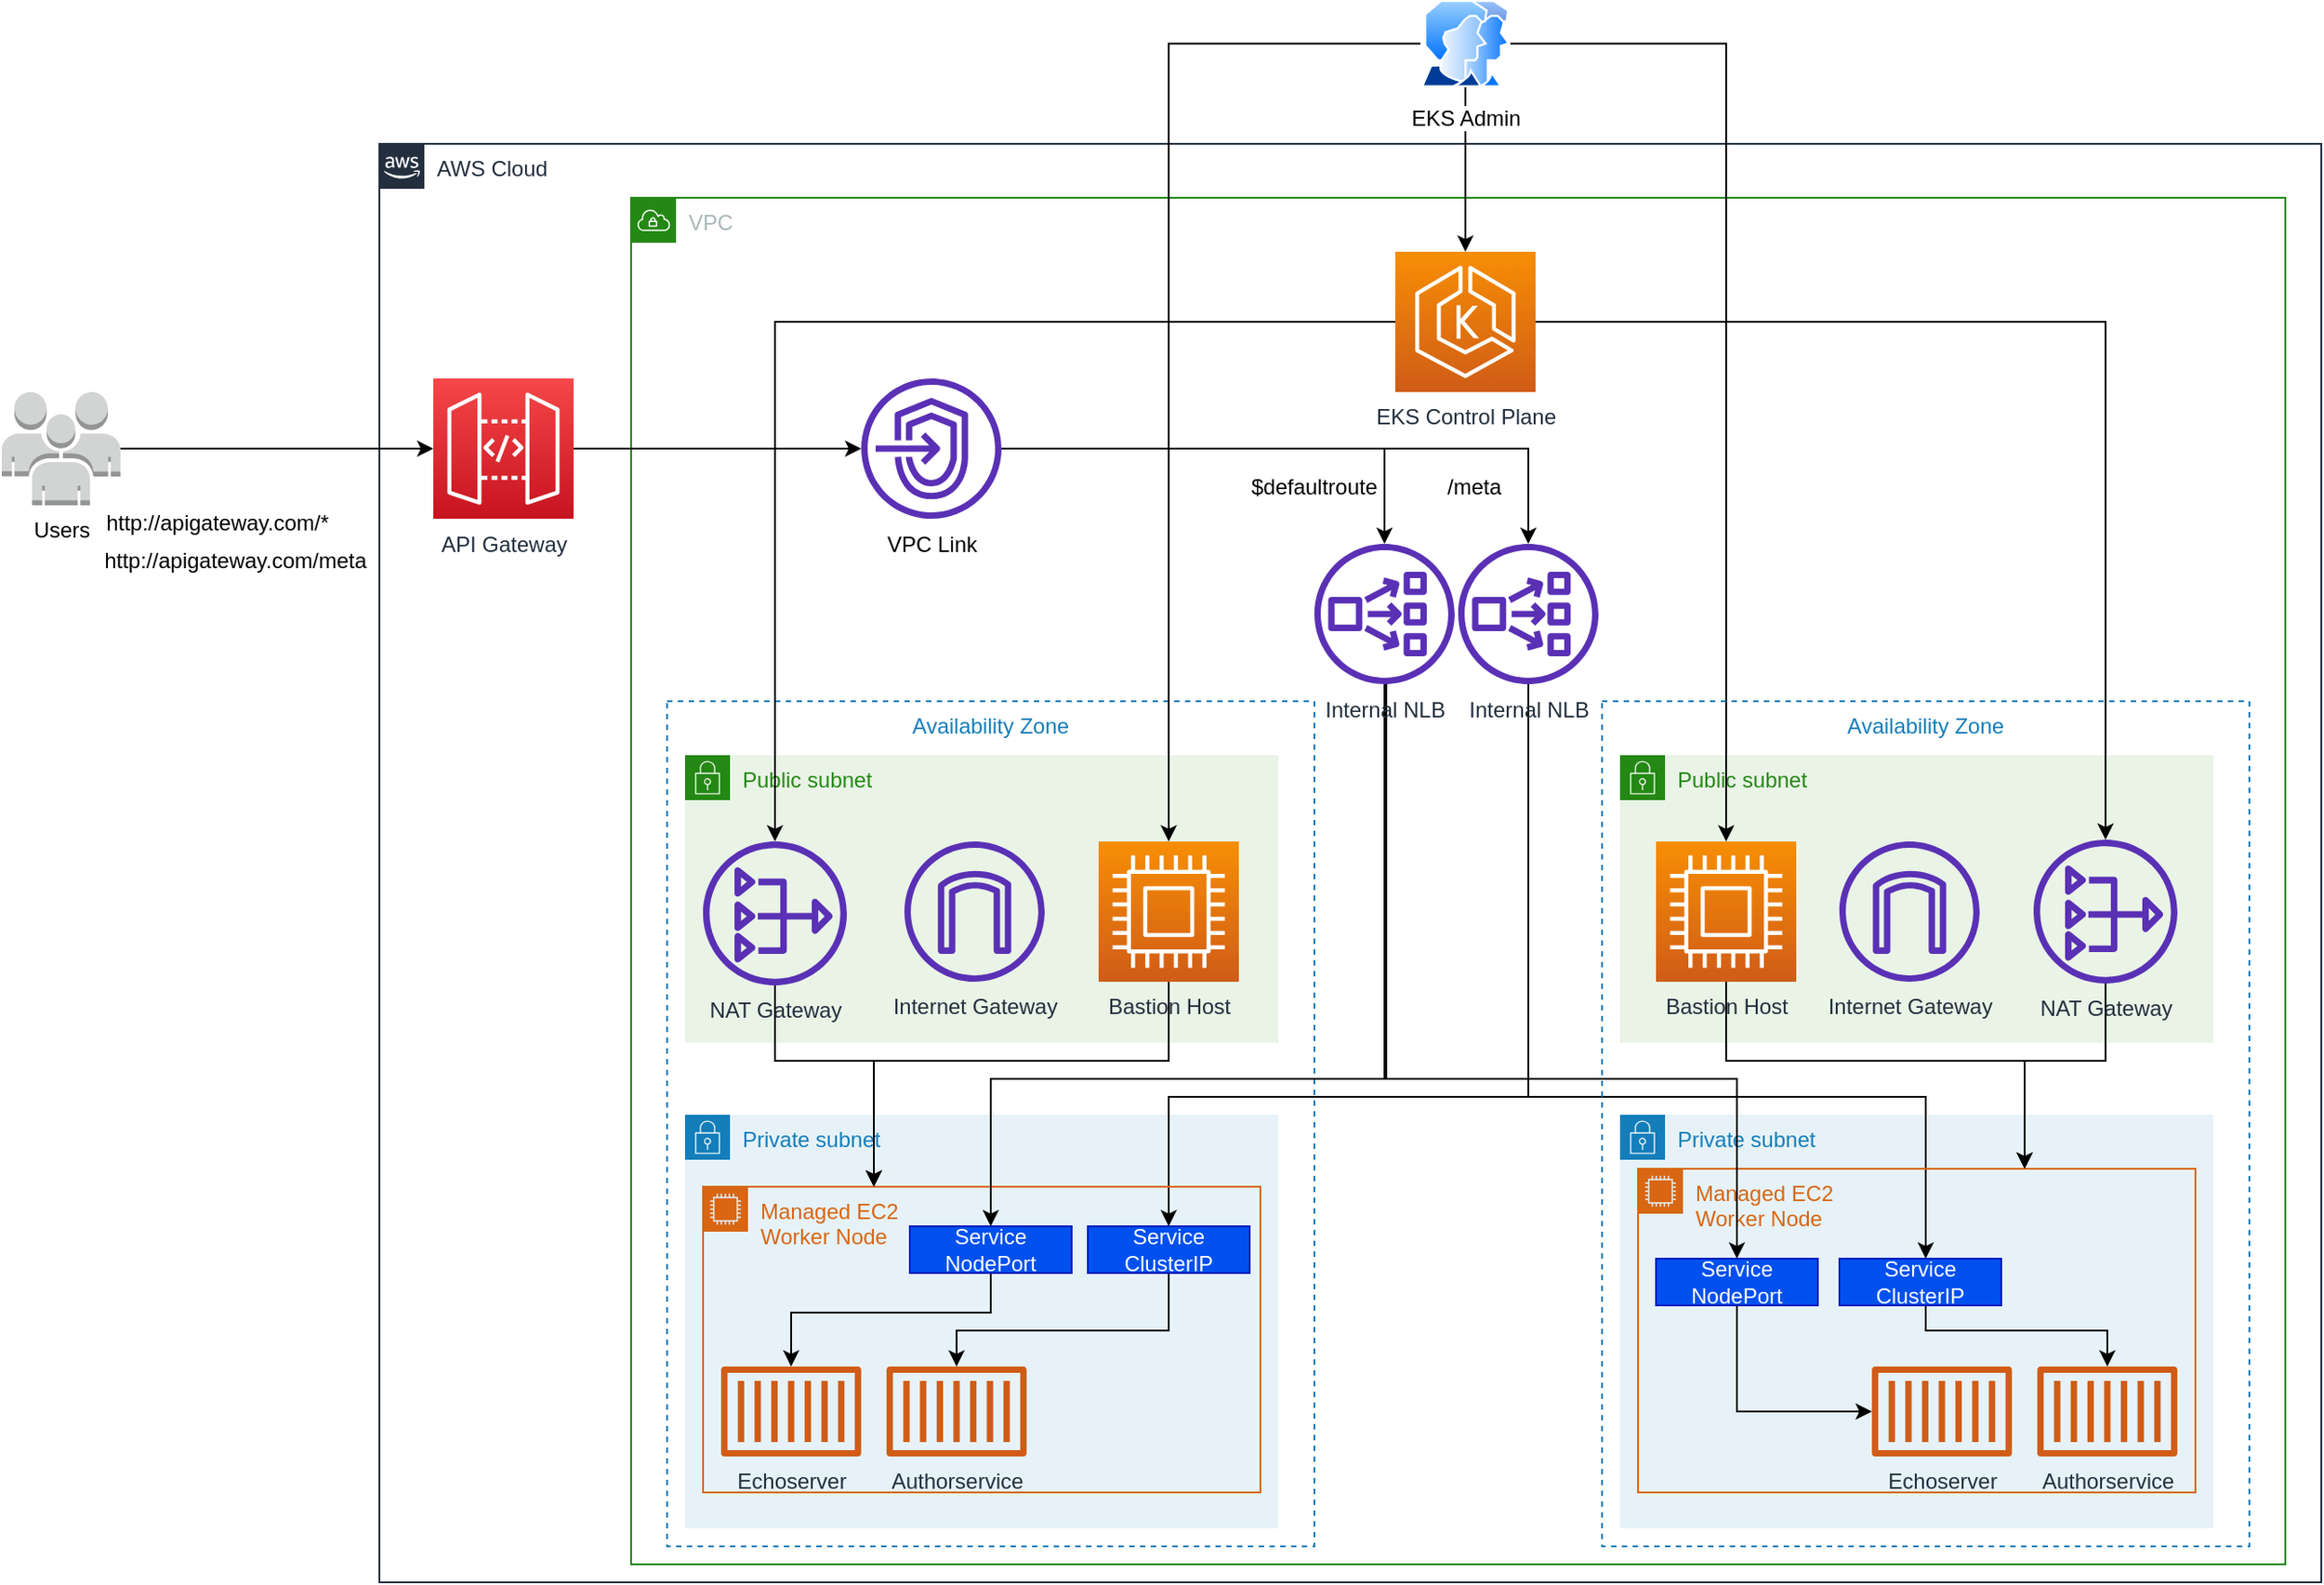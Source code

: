 <mxfile version="13.9.9" type="device"><diagram id="Ht1M8jgEwFfnCIfOTk4-" name="Page-1"><mxGraphModel dx="2271" dy="1337" grid="1" gridSize="10" guides="1" tooltips="1" connect="1" arrows="1" fold="1" page="1" pageScale="1" pageWidth="1169" pageHeight="827" math="0" shadow="0"><root><mxCell id="0"/><mxCell id="1" parent="0"/><mxCell id="rGQkJyhqpgBmCoSqfegU-36" value="Public subnet" style="points=[[0,0],[0.25,0],[0.5,0],[0.75,0],[1,0],[1,0.25],[1,0.5],[1,0.75],[1,1],[0.75,1],[0.5,1],[0.25,1],[0,1],[0,0.75],[0,0.5],[0,0.25]];outlineConnect=0;gradientColor=none;html=1;whiteSpace=wrap;fontSize=12;fontStyle=0;shape=mxgraph.aws4.group;grIcon=mxgraph.aws4.group_security_group;grStroke=0;strokeColor=#248814;fillColor=#E9F3E6;verticalAlign=top;align=left;spacingLeft=30;fontColor=#248814;dashed=0;" parent="1" vertex="1"><mxGeometry x="710" y="360" width="330" height="160" as="geometry"/></mxCell><mxCell id="rGQkJyhqpgBmCoSqfegU-37" value="Private subnet" style="points=[[0,0],[0.25,0],[0.5,0],[0.75,0],[1,0],[1,0.25],[1,0.5],[1,0.75],[1,1],[0.75,1],[0.5,1],[0.25,1],[0,1],[0,0.75],[0,0.5],[0,0.25]];outlineConnect=0;gradientColor=none;html=1;whiteSpace=wrap;fontSize=12;fontStyle=0;shape=mxgraph.aws4.group;grIcon=mxgraph.aws4.group_security_group;grStroke=0;strokeColor=#147EBA;fillColor=#E6F2F8;verticalAlign=top;align=left;spacingLeft=30;fontColor=#147EBA;dashed=0;" parent="1" vertex="1"><mxGeometry x="710" y="560" width="330" height="230" as="geometry"/></mxCell><mxCell id="rGQkJyhqpgBmCoSqfegU-1" value="AWS Cloud" style="points=[[0,0],[0.25,0],[0.5,0],[0.75,0],[1,0],[1,0.25],[1,0.5],[1,0.75],[1,1],[0.75,1],[0.5,1],[0.25,1],[0,1],[0,0.75],[0,0.5],[0,0.25]];outlineConnect=0;gradientColor=none;html=1;whiteSpace=wrap;fontSize=12;fontStyle=0;shape=mxgraph.aws4.group;grIcon=mxgraph.aws4.group_aws_cloud_alt;strokeColor=#232F3E;fillColor=none;verticalAlign=top;align=left;spacingLeft=30;fontColor=#232F3E;dashed=0;" parent="1" vertex="1"><mxGeometry x="20" y="20" width="1080" height="800" as="geometry"/></mxCell><mxCell id="rGQkJyhqpgBmCoSqfegU-2" value="VPC" style="points=[[0,0],[0.25,0],[0.5,0],[0.75,0],[1,0],[1,0.25],[1,0.5],[1,0.75],[1,1],[0.75,1],[0.5,1],[0.25,1],[0,1],[0,0.75],[0,0.5],[0,0.25]];outlineConnect=0;gradientColor=none;html=1;whiteSpace=wrap;fontSize=12;fontStyle=0;shape=mxgraph.aws4.group;grIcon=mxgraph.aws4.group_vpc;strokeColor=#248814;fillColor=none;verticalAlign=top;align=left;spacingLeft=30;fontColor=#AAB7B8;dashed=0;" parent="1" vertex="1"><mxGeometry x="160" y="50" width="920" height="760" as="geometry"/></mxCell><mxCell id="rGQkJyhqpgBmCoSqfegU-3" value="Availability Zone" style="fillColor=none;strokeColor=#147EBA;dashed=1;verticalAlign=top;fontStyle=0;fontColor=#147EBA;" parent="1" vertex="1"><mxGeometry x="180" y="330" width="360" height="470" as="geometry"/></mxCell><mxCell id="rGQkJyhqpgBmCoSqfegU-6" value="Public subnet" style="points=[[0,0],[0.25,0],[0.5,0],[0.75,0],[1,0],[1,0.25],[1,0.5],[1,0.75],[1,1],[0.75,1],[0.5,1],[0.25,1],[0,1],[0,0.75],[0,0.5],[0,0.25]];outlineConnect=0;gradientColor=none;html=1;whiteSpace=wrap;fontSize=12;fontStyle=0;shape=mxgraph.aws4.group;grIcon=mxgraph.aws4.group_security_group;grStroke=0;strokeColor=#248814;fillColor=#E9F3E6;verticalAlign=top;align=left;spacingLeft=30;fontColor=#248814;dashed=0;" parent="1" vertex="1"><mxGeometry x="190" y="360" width="330" height="160" as="geometry"/></mxCell><mxCell id="rGQkJyhqpgBmCoSqfegU-7" value="Private subnet" style="points=[[0,0],[0.25,0],[0.5,0],[0.75,0],[1,0],[1,0.25],[1,0.5],[1,0.75],[1,1],[0.75,1],[0.5,1],[0.25,1],[0,1],[0,0.75],[0,0.5],[0,0.25]];outlineConnect=0;gradientColor=none;html=1;whiteSpace=wrap;fontSize=12;fontStyle=0;shape=mxgraph.aws4.group;grIcon=mxgraph.aws4.group_security_group;grStroke=0;strokeColor=#147EBA;fillColor=#E6F2F8;verticalAlign=top;align=left;spacingLeft=30;fontColor=#147EBA;dashed=0;" parent="1" vertex="1"><mxGeometry x="190" y="560" width="330" height="230" as="geometry"/></mxCell><mxCell id="rGQkJyhqpgBmCoSqfegU-11" style="edgeStyle=orthogonalEdgeStyle;rounded=0;orthogonalLoop=1;jettySize=auto;html=1;" parent="1" source="rGQkJyhqpgBmCoSqfegU-8" target="rGQkJyhqpgBmCoSqfegU-9" edge="1"><mxGeometry relative="1" as="geometry"/></mxCell><mxCell id="rGQkJyhqpgBmCoSqfegU-56" style="edgeStyle=orthogonalEdgeStyle;rounded=0;orthogonalLoop=1;jettySize=auto;html=1;" parent="1" source="rGQkJyhqpgBmCoSqfegU-8" target="rGQkJyhqpgBmCoSqfegU-39" edge="1"><mxGeometry relative="1" as="geometry"/></mxCell><mxCell id="rGQkJyhqpgBmCoSqfegU-8" value="EKS Control Plane" style="outlineConnect=0;fontColor=#232F3E;gradientColor=#F78E04;gradientDirection=north;fillColor=#D05C17;strokeColor=#ffffff;dashed=0;verticalLabelPosition=bottom;verticalAlign=top;align=center;html=1;fontSize=12;fontStyle=0;aspect=fixed;shape=mxgraph.aws4.resourceIcon;resIcon=mxgraph.aws4.eks;" parent="1" vertex="1"><mxGeometry x="585" y="80" width="78" height="78" as="geometry"/></mxCell><mxCell id="rGQkJyhqpgBmCoSqfegU-13" style="edgeStyle=orthogonalEdgeStyle;rounded=0;orthogonalLoop=1;jettySize=auto;html=1;" parent="1" source="rGQkJyhqpgBmCoSqfegU-9" target="rGQkJyhqpgBmCoSqfegU-12" edge="1"><mxGeometry relative="1" as="geometry"><Array as="points"><mxPoint x="240" y="530"/><mxPoint x="295" y="530"/></Array></mxGeometry></mxCell><mxCell id="rGQkJyhqpgBmCoSqfegU-9" value="NAT Gateway" style="outlineConnect=0;fontColor=#232F3E;gradientColor=none;fillColor=#5A30B5;strokeColor=none;dashed=0;verticalLabelPosition=bottom;verticalAlign=top;align=center;html=1;fontSize=12;fontStyle=0;aspect=fixed;pointerEvents=1;shape=mxgraph.aws4.nat_gateway;" parent="1" vertex="1"><mxGeometry x="200" y="408" width="80" height="80" as="geometry"/></mxCell><mxCell id="rGQkJyhqpgBmCoSqfegU-67" style="edgeStyle=orthogonalEdgeStyle;rounded=0;orthogonalLoop=1;jettySize=auto;html=1;" parent="1" source="rGQkJyhqpgBmCoSqfegU-10" target="rGQkJyhqpgBmCoSqfegU-23" edge="1"><mxGeometry relative="1" as="geometry"><Array as="points"><mxPoint x="659" y="550"/><mxPoint x="459" y="550"/></Array></mxGeometry></mxCell><mxCell id="rGQkJyhqpgBmCoSqfegU-69" style="edgeStyle=orthogonalEdgeStyle;rounded=0;orthogonalLoop=1;jettySize=auto;html=1;" parent="1" source="rGQkJyhqpgBmCoSqfegU-10" target="rGQkJyhqpgBmCoSqfegU-47" edge="1"><mxGeometry relative="1" as="geometry"><Array as="points"><mxPoint x="659" y="550"/><mxPoint x="880" y="550"/></Array></mxGeometry></mxCell><mxCell id="rGQkJyhqpgBmCoSqfegU-10" value="Internal NLB" style="outlineConnect=0;fontColor=#232F3E;gradientColor=none;fillColor=#5A30B5;strokeColor=none;dashed=0;verticalLabelPosition=bottom;verticalAlign=top;align=center;html=1;fontSize=12;fontStyle=0;aspect=fixed;pointerEvents=1;shape=mxgraph.aws4.network_load_balancer;" parent="1" vertex="1"><mxGeometry x="620" y="242.5" width="78" height="78" as="geometry"/></mxCell><mxCell id="rGQkJyhqpgBmCoSqfegU-12" value="Managed EC2 &lt;br&gt;Worker Node" style="points=[[0,0],[0.25,0],[0.5,0],[0.75,0],[1,0],[1,0.25],[1,0.5],[1,0.75],[1,1],[0.75,1],[0.5,1],[0.25,1],[0,1],[0,0.75],[0,0.5],[0,0.25]];outlineConnect=0;gradientColor=none;html=1;whiteSpace=wrap;fontSize=12;fontStyle=0;shape=mxgraph.aws4.group;grIcon=mxgraph.aws4.group_ec2_instance_contents;strokeColor=#D86613;fillColor=none;verticalAlign=top;align=left;spacingLeft=30;fontColor=#D86613;dashed=0;" parent="1" vertex="1"><mxGeometry x="200" y="600" width="310" height="170" as="geometry"/></mxCell><mxCell id="rGQkJyhqpgBmCoSqfegU-16" value="Echoserver" style="outlineConnect=0;fontColor=#232F3E;gradientColor=none;fillColor=#D05C17;strokeColor=none;dashed=0;verticalLabelPosition=bottom;verticalAlign=top;align=center;html=1;fontSize=12;fontStyle=0;aspect=fixed;pointerEvents=1;shape=mxgraph.aws4.container_1;" parent="1" vertex="1"><mxGeometry x="210" y="700" width="78" height="50" as="geometry"/></mxCell><mxCell id="rGQkJyhqpgBmCoSqfegU-17" value="Authorservice" style="outlineConnect=0;fontColor=#232F3E;gradientColor=none;fillColor=#D05C17;strokeColor=none;dashed=0;verticalLabelPosition=bottom;verticalAlign=top;align=center;html=1;fontSize=12;fontStyle=0;aspect=fixed;pointerEvents=1;shape=mxgraph.aws4.container_1;" parent="1" vertex="1"><mxGeometry x="302" y="700" width="78" height="50" as="geometry"/></mxCell><mxCell id="rGQkJyhqpgBmCoSqfegU-19" value="Internet Gateway" style="outlineConnect=0;fontColor=#232F3E;gradientColor=none;fillColor=#5A30B5;strokeColor=none;dashed=0;verticalLabelPosition=bottom;verticalAlign=top;align=center;html=1;fontSize=12;fontStyle=0;aspect=fixed;pointerEvents=1;shape=mxgraph.aws4.internet_gateway;" parent="1" vertex="1"><mxGeometry x="312" y="408" width="78" height="78" as="geometry"/></mxCell><mxCell id="rGQkJyhqpgBmCoSqfegU-21" style="edgeStyle=orthogonalEdgeStyle;rounded=0;orthogonalLoop=1;jettySize=auto;html=1;" parent="1" source="rGQkJyhqpgBmCoSqfegU-20" target="rGQkJyhqpgBmCoSqfegU-16" edge="1"><mxGeometry relative="1" as="geometry"><Array as="points"><mxPoint x="360" y="670"/><mxPoint x="249" y="670"/></Array></mxGeometry></mxCell><mxCell id="rGQkJyhqpgBmCoSqfegU-20" value="Service NodePort" style="rounded=0;whiteSpace=wrap;html=1;fillColor=#0050ef;strokeColor=#001DBC;fontColor=#ffffff;" parent="1" vertex="1"><mxGeometry x="315" y="622" width="90" height="26" as="geometry"/></mxCell><mxCell id="rGQkJyhqpgBmCoSqfegU-24" style="edgeStyle=orthogonalEdgeStyle;rounded=0;orthogonalLoop=1;jettySize=auto;html=1;" parent="1" source="rGQkJyhqpgBmCoSqfegU-23" target="rGQkJyhqpgBmCoSqfegU-17" edge="1"><mxGeometry relative="1" as="geometry"><Array as="points"><mxPoint x="459" y="680"/><mxPoint x="341" y="680"/></Array></mxGeometry></mxCell><mxCell id="rGQkJyhqpgBmCoSqfegU-23" value="Service ClusterIP" style="rounded=0;whiteSpace=wrap;html=1;fillColor=#0050ef;strokeColor=#001DBC;fontColor=#ffffff;" parent="1" vertex="1"><mxGeometry x="414" y="622" width="90" height="26" as="geometry"/></mxCell><mxCell id="rGQkJyhqpgBmCoSqfegU-64" style="edgeStyle=orthogonalEdgeStyle;rounded=0;orthogonalLoop=1;jettySize=auto;html=1;" parent="1" source="dy7qmT477bkCDHX0irai-2" target="rGQkJyhqpgBmCoSqfegU-60" edge="1"><mxGeometry relative="1" as="geometry"><mxPoint x="400" y="190" as="sourcePoint"/></mxGeometry></mxCell><mxCell id="rGQkJyhqpgBmCoSqfegU-65" style="edgeStyle=orthogonalEdgeStyle;rounded=0;orthogonalLoop=1;jettySize=auto;html=1;" parent="1" source="dy7qmT477bkCDHX0irai-2" target="rGQkJyhqpgBmCoSqfegU-10" edge="1"><mxGeometry relative="1" as="geometry"/></mxCell><mxCell id="rGQkJyhqpgBmCoSqfegU-74" style="edgeStyle=orthogonalEdgeStyle;rounded=0;orthogonalLoop=1;jettySize=auto;html=1;" parent="1" source="rGQkJyhqpgBmCoSqfegU-26" target="rGQkJyhqpgBmCoSqfegU-71" edge="1"><mxGeometry relative="1" as="geometry"/></mxCell><mxCell id="rGQkJyhqpgBmCoSqfegU-26" value="Users" style="outlineConnect=0;dashed=0;verticalLabelPosition=bottom;verticalAlign=top;align=center;html=1;shape=mxgraph.aws3.users;fillColor=#D2D3D3;gradientColor=none;" parent="1" vertex="1"><mxGeometry x="-190" y="158" width="66" height="63" as="geometry"/></mxCell><mxCell id="rGQkJyhqpgBmCoSqfegU-29" style="edgeStyle=orthogonalEdgeStyle;rounded=0;orthogonalLoop=1;jettySize=auto;html=1;" parent="1" source="rGQkJyhqpgBmCoSqfegU-28" target="rGQkJyhqpgBmCoSqfegU-8" edge="1"><mxGeometry relative="1" as="geometry"/></mxCell><mxCell id="rGQkJyhqpgBmCoSqfegU-33" style="edgeStyle=orthogonalEdgeStyle;rounded=0;orthogonalLoop=1;jettySize=auto;html=1;" parent="1" source="rGQkJyhqpgBmCoSqfegU-28" target="rGQkJyhqpgBmCoSqfegU-31" edge="1"><mxGeometry relative="1" as="geometry"/></mxCell><mxCell id="rGQkJyhqpgBmCoSqfegU-70" style="edgeStyle=orthogonalEdgeStyle;rounded=0;orthogonalLoop=1;jettySize=auto;html=1;" parent="1" source="rGQkJyhqpgBmCoSqfegU-28" target="rGQkJyhqpgBmCoSqfegU-49" edge="1"><mxGeometry relative="1" as="geometry"/></mxCell><mxCell id="rGQkJyhqpgBmCoSqfegU-28" value="EKS Admin" style="aspect=fixed;perimeter=ellipsePerimeter;html=1;align=center;shadow=0;dashed=0;spacingTop=3;image;image=img/lib/active_directory/user_accounts.svg;" parent="1" vertex="1"><mxGeometry x="599" y="-60" width="50" height="48.5" as="geometry"/></mxCell><mxCell id="rGQkJyhqpgBmCoSqfegU-32" style="edgeStyle=orthogonalEdgeStyle;rounded=0;orthogonalLoop=1;jettySize=auto;html=1;" parent="1" source="rGQkJyhqpgBmCoSqfegU-31" target="rGQkJyhqpgBmCoSqfegU-12" edge="1"><mxGeometry relative="1" as="geometry"><Array as="points"><mxPoint x="459" y="530"/><mxPoint x="295" y="530"/></Array></mxGeometry></mxCell><mxCell id="rGQkJyhqpgBmCoSqfegU-31" value="Bastion Host" style="outlineConnect=0;fontColor=#232F3E;gradientColor=#F78E04;gradientDirection=north;fillColor=#D05C17;strokeColor=#ffffff;dashed=0;verticalLabelPosition=bottom;verticalAlign=top;align=center;html=1;fontSize=12;fontStyle=0;aspect=fixed;shape=mxgraph.aws4.resourceIcon;resIcon=mxgraph.aws4.compute;" parent="1" vertex="1"><mxGeometry x="420" y="408" width="78" height="78" as="geometry"/></mxCell><mxCell id="rGQkJyhqpgBmCoSqfegU-35" value="Availability Zone" style="fillColor=none;strokeColor=#147EBA;dashed=1;verticalAlign=top;fontStyle=0;fontColor=#147EBA;" parent="1" vertex="1"><mxGeometry x="700" y="330" width="360" height="470" as="geometry"/></mxCell><mxCell id="rGQkJyhqpgBmCoSqfegU-55" style="edgeStyle=orthogonalEdgeStyle;rounded=0;orthogonalLoop=1;jettySize=auto;html=1;" parent="1" source="rGQkJyhqpgBmCoSqfegU-39" target="rGQkJyhqpgBmCoSqfegU-40" edge="1"><mxGeometry relative="1" as="geometry"><Array as="points"><mxPoint x="980" y="530"/><mxPoint x="935" y="530"/></Array></mxGeometry></mxCell><mxCell id="rGQkJyhqpgBmCoSqfegU-39" value="NAT Gateway" style="outlineConnect=0;fontColor=#232F3E;gradientColor=none;fillColor=#5A30B5;strokeColor=none;dashed=0;verticalLabelPosition=bottom;verticalAlign=top;align=center;html=1;fontSize=12;fontStyle=0;aspect=fixed;pointerEvents=1;shape=mxgraph.aws4.nat_gateway;" parent="1" vertex="1"><mxGeometry x="940" y="407" width="80" height="80" as="geometry"/></mxCell><mxCell id="rGQkJyhqpgBmCoSqfegU-40" value="Managed EC2 &lt;br&gt;Worker Node" style="points=[[0,0],[0.25,0],[0.5,0],[0.75,0],[1,0],[1,0.25],[1,0.5],[1,0.75],[1,1],[0.75,1],[0.5,1],[0.25,1],[0,1],[0,0.75],[0,0.5],[0,0.25]];outlineConnect=0;gradientColor=none;html=1;whiteSpace=wrap;fontSize=12;fontStyle=0;shape=mxgraph.aws4.group;grIcon=mxgraph.aws4.group_ec2_instance_contents;strokeColor=#D86613;fillColor=none;verticalAlign=top;align=left;spacingLeft=30;fontColor=#D86613;dashed=0;" parent="1" vertex="1"><mxGeometry x="720" y="590" width="310" height="180" as="geometry"/></mxCell><mxCell id="rGQkJyhqpgBmCoSqfegU-41" value="Echoserver" style="outlineConnect=0;fontColor=#232F3E;gradientColor=none;fillColor=#D05C17;strokeColor=none;dashed=0;verticalLabelPosition=bottom;verticalAlign=top;align=center;html=1;fontSize=12;fontStyle=0;aspect=fixed;pointerEvents=1;shape=mxgraph.aws4.container_1;" parent="1" vertex="1"><mxGeometry x="850" y="700" width="78" height="50" as="geometry"/></mxCell><mxCell id="rGQkJyhqpgBmCoSqfegU-42" value="Authorservice" style="outlineConnect=0;fontColor=#232F3E;gradientColor=none;fillColor=#D05C17;strokeColor=none;dashed=0;verticalLabelPosition=bottom;verticalAlign=top;align=center;html=1;fontSize=12;fontStyle=0;aspect=fixed;pointerEvents=1;shape=mxgraph.aws4.container_1;" parent="1" vertex="1"><mxGeometry x="942" y="700" width="78" height="50" as="geometry"/></mxCell><mxCell id="rGQkJyhqpgBmCoSqfegU-43" value="Internet Gateway" style="outlineConnect=0;fontColor=#232F3E;gradientColor=none;fillColor=#5A30B5;strokeColor=none;dashed=0;verticalLabelPosition=bottom;verticalAlign=top;align=center;html=1;fontSize=12;fontStyle=0;aspect=fixed;pointerEvents=1;shape=mxgraph.aws4.internet_gateway;" parent="1" vertex="1"><mxGeometry x="832" y="408" width="78" height="78" as="geometry"/></mxCell><mxCell id="rGQkJyhqpgBmCoSqfegU-58" style="edgeStyle=orthogonalEdgeStyle;rounded=0;orthogonalLoop=1;jettySize=auto;html=1;" parent="1" source="rGQkJyhqpgBmCoSqfegU-45" target="rGQkJyhqpgBmCoSqfegU-41" edge="1"><mxGeometry relative="1" as="geometry"><Array as="points"><mxPoint x="775" y="725"/></Array></mxGeometry></mxCell><mxCell id="rGQkJyhqpgBmCoSqfegU-45" value="Service NodePort" style="rounded=0;whiteSpace=wrap;html=1;fillColor=#0050ef;strokeColor=#001DBC;fontColor=#ffffff;" parent="1" vertex="1"><mxGeometry x="730" y="640" width="90" height="26" as="geometry"/></mxCell><mxCell id="rGQkJyhqpgBmCoSqfegU-59" style="edgeStyle=orthogonalEdgeStyle;rounded=0;orthogonalLoop=1;jettySize=auto;html=1;" parent="1" source="rGQkJyhqpgBmCoSqfegU-47" target="rGQkJyhqpgBmCoSqfegU-42" edge="1"><mxGeometry relative="1" as="geometry"><Array as="points"><mxPoint x="880" y="680"/><mxPoint x="981" y="680"/></Array></mxGeometry></mxCell><mxCell id="rGQkJyhqpgBmCoSqfegU-47" value="Service ClusterIP" style="rounded=0;whiteSpace=wrap;html=1;fillColor=#0050ef;strokeColor=#001DBC;fontColor=#ffffff;" parent="1" vertex="1"><mxGeometry x="832" y="640" width="90" height="26" as="geometry"/></mxCell><mxCell id="rGQkJyhqpgBmCoSqfegU-54" style="edgeStyle=orthogonalEdgeStyle;rounded=0;orthogonalLoop=1;jettySize=auto;html=1;" parent="1" source="rGQkJyhqpgBmCoSqfegU-49" target="rGQkJyhqpgBmCoSqfegU-40" edge="1"><mxGeometry relative="1" as="geometry"><Array as="points"><mxPoint x="769" y="530"/><mxPoint x="935" y="530"/></Array></mxGeometry></mxCell><mxCell id="rGQkJyhqpgBmCoSqfegU-49" value="Bastion Host" style="outlineConnect=0;fontColor=#232F3E;gradientColor=#F78E04;gradientDirection=north;fillColor=#D05C17;strokeColor=#ffffff;dashed=0;verticalLabelPosition=bottom;verticalAlign=top;align=center;html=1;fontSize=12;fontStyle=0;aspect=fixed;shape=mxgraph.aws4.resourceIcon;resIcon=mxgraph.aws4.compute;" parent="1" vertex="1"><mxGeometry x="730" y="408" width="78" height="78" as="geometry"/></mxCell><mxCell id="rGQkJyhqpgBmCoSqfegU-66" style="edgeStyle=orthogonalEdgeStyle;rounded=0;orthogonalLoop=1;jettySize=auto;html=1;entryX=0.5;entryY=0;entryDx=0;entryDy=0;" parent="1" source="rGQkJyhqpgBmCoSqfegU-60" target="rGQkJyhqpgBmCoSqfegU-20" edge="1"><mxGeometry relative="1" as="geometry"><Array as="points"><mxPoint x="579" y="540"/><mxPoint x="360" y="540"/></Array></mxGeometry></mxCell><mxCell id="rGQkJyhqpgBmCoSqfegU-68" style="edgeStyle=orthogonalEdgeStyle;rounded=0;orthogonalLoop=1;jettySize=auto;html=1;" parent="1" source="rGQkJyhqpgBmCoSqfegU-60" target="rGQkJyhqpgBmCoSqfegU-45" edge="1"><mxGeometry relative="1" as="geometry"><Array as="points"><mxPoint x="580" y="540"/><mxPoint x="775" y="540"/></Array></mxGeometry></mxCell><mxCell id="rGQkJyhqpgBmCoSqfegU-60" value="Internal NLB" style="outlineConnect=0;fontColor=#232F3E;gradientColor=none;fillColor=#5A30B5;strokeColor=none;dashed=0;verticalLabelPosition=bottom;verticalAlign=top;align=center;html=1;fontSize=12;fontStyle=0;aspect=fixed;pointerEvents=1;shape=mxgraph.aws4.network_load_balancer;" parent="1" vertex="1"><mxGeometry x="540" y="242.5" width="78" height="78" as="geometry"/></mxCell><mxCell id="dy7qmT477bkCDHX0irai-3" style="edgeStyle=orthogonalEdgeStyle;rounded=0;orthogonalLoop=1;jettySize=auto;html=1;" edge="1" parent="1" source="rGQkJyhqpgBmCoSqfegU-71" target="dy7qmT477bkCDHX0irai-2"><mxGeometry relative="1" as="geometry"/></mxCell><mxCell id="rGQkJyhqpgBmCoSqfegU-71" value="API Gateway" style="outlineConnect=0;fontColor=#232F3E;gradientColor=#F54749;gradientDirection=north;fillColor=#C7131F;strokeColor=#ffffff;dashed=0;verticalLabelPosition=bottom;verticalAlign=top;align=center;html=1;fontSize=12;fontStyle=0;aspect=fixed;shape=mxgraph.aws4.resourceIcon;resIcon=mxgraph.aws4.api_gateway;" parent="1" vertex="1"><mxGeometry x="50" y="150.5" width="78" height="78" as="geometry"/></mxCell><mxCell id="rGQkJyhqpgBmCoSqfegU-72" value="$defaultroute" style="text;html=1;strokeColor=none;fillColor=none;align=center;verticalAlign=middle;whiteSpace=wrap;rounded=0;" parent="1" vertex="1"><mxGeometry x="520" y="201" width="40" height="20" as="geometry"/></mxCell><mxCell id="rGQkJyhqpgBmCoSqfegU-73" value="/meta" style="text;html=1;strokeColor=none;fillColor=none;align=center;verticalAlign=middle;whiteSpace=wrap;rounded=0;" parent="1" vertex="1"><mxGeometry x="609" y="201" width="40" height="20" as="geometry"/></mxCell><mxCell id="dy7qmT477bkCDHX0irai-2" value="&lt;span style=&quot;color: rgb(0 , 0 , 0)&quot;&gt;VPC Link&lt;/span&gt;" style="outlineConnect=0;fontColor=#232F3E;gradientColor=none;fillColor=#5A30B5;strokeColor=none;dashed=0;verticalLabelPosition=bottom;verticalAlign=top;align=center;html=1;fontSize=12;fontStyle=0;aspect=fixed;pointerEvents=1;shape=mxgraph.aws4.endpoints;" vertex="1" parent="1"><mxGeometry x="288" y="150.5" width="78" height="78" as="geometry"/></mxCell><mxCell id="dy7qmT477bkCDHX0irai-5" value="http://apigateway.com/*" style="text;html=1;strokeColor=none;fillColor=none;align=center;verticalAlign=middle;whiteSpace=wrap;rounded=0;" vertex="1" parent="1"><mxGeometry x="-90" y="221" width="40" height="20" as="geometry"/></mxCell><mxCell id="dy7qmT477bkCDHX0irai-6" value="http://apigateway.com/meta" style="text;html=1;strokeColor=none;fillColor=none;align=center;verticalAlign=middle;whiteSpace=wrap;rounded=0;" vertex="1" parent="1"><mxGeometry x="-80" y="242.5" width="40" height="18.5" as="geometry"/></mxCell></root></mxGraphModel></diagram></mxfile>